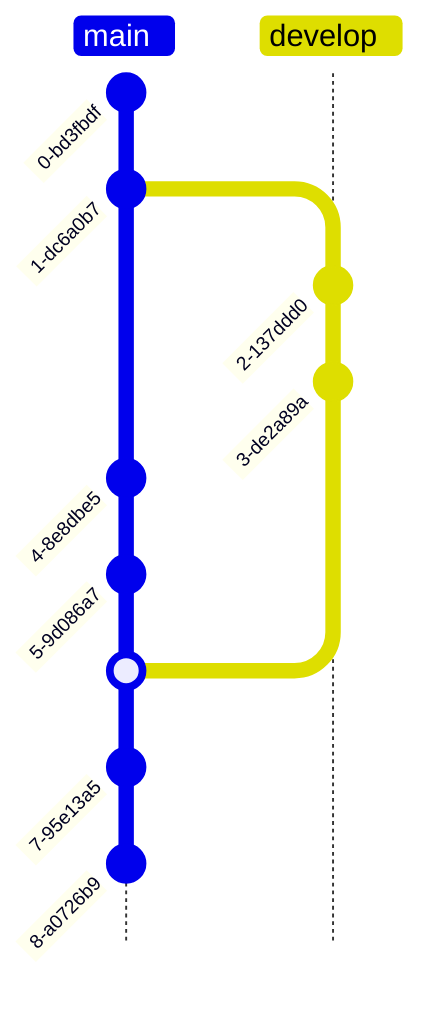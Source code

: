 gitGraph TB:
    commit
    commit
    branch develop
    commit
    commit
    checkout main
    commit
    commit
    merge develop
    commit
    commit